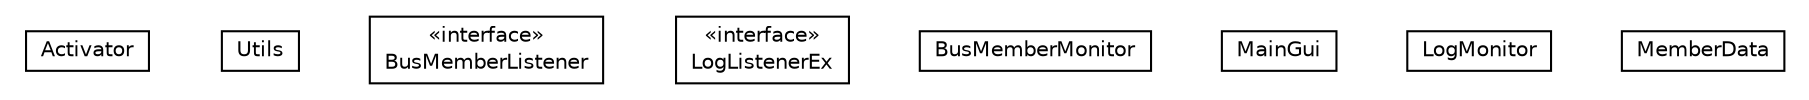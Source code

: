 #!/usr/local/bin/dot
#
# Class diagram 
# Generated by UMLGraph version R5_6-24-gf6e263 (http://www.umlgraph.org/)
#

digraph G {
	edge [fontname="Helvetica",fontsize=10,labelfontname="Helvetica",labelfontsize=10];
	node [fontname="Helvetica",fontsize=10,shape=plaintext];
	nodesep=0.25;
	ranksep=0.5;
	// org.universAAL.tools.logmonitor.Activator
	c1270220 [label=<<table title="org.universAAL.tools.logmonitor.Activator" border="0" cellborder="1" cellspacing="0" cellpadding="2" port="p" href="./Activator.html">
		<tr><td><table border="0" cellspacing="0" cellpadding="1">
<tr><td align="center" balign="center"> Activator </td></tr>
		</table></td></tr>
		</table>>, URL="./Activator.html", fontname="Helvetica", fontcolor="black", fontsize=10.0];
	// org.universAAL.tools.logmonitor.Utils
	c1270221 [label=<<table title="org.universAAL.tools.logmonitor.Utils" border="0" cellborder="1" cellspacing="0" cellpadding="2" port="p" href="./Utils.html">
		<tr><td><table border="0" cellspacing="0" cellpadding="1">
<tr><td align="center" balign="center"> Utils </td></tr>
		</table></td></tr>
		</table>>, URL="./Utils.html", fontname="Helvetica", fontcolor="black", fontsize=10.0];
	// org.universAAL.tools.logmonitor.BusMemberListener
	c1270222 [label=<<table title="org.universAAL.tools.logmonitor.BusMemberListener" border="0" cellborder="1" cellspacing="0" cellpadding="2" port="p" href="./BusMemberListener.html">
		<tr><td><table border="0" cellspacing="0" cellpadding="1">
<tr><td align="center" balign="center"> &#171;interface&#187; </td></tr>
<tr><td align="center" balign="center"> BusMemberListener </td></tr>
		</table></td></tr>
		</table>>, URL="./BusMemberListener.html", fontname="Helvetica", fontcolor="black", fontsize=10.0];
	// org.universAAL.tools.logmonitor.LogListenerEx
	c1270223 [label=<<table title="org.universAAL.tools.logmonitor.LogListenerEx" border="0" cellborder="1" cellspacing="0" cellpadding="2" port="p" href="./LogListenerEx.html">
		<tr><td><table border="0" cellspacing="0" cellpadding="1">
<tr><td align="center" balign="center"> &#171;interface&#187; </td></tr>
<tr><td align="center" balign="center"> LogListenerEx </td></tr>
		</table></td></tr>
		</table>>, URL="./LogListenerEx.html", fontname="Helvetica", fontcolor="black", fontsize=10.0];
	// org.universAAL.tools.logmonitor.BusMemberMonitor
	c1270224 [label=<<table title="org.universAAL.tools.logmonitor.BusMemberMonitor" border="0" cellborder="1" cellspacing="0" cellpadding="2" port="p" href="./BusMemberMonitor.html">
		<tr><td><table border="0" cellspacing="0" cellpadding="1">
<tr><td align="center" balign="center"> BusMemberMonitor </td></tr>
		</table></td></tr>
		</table>>, URL="./BusMemberMonitor.html", fontname="Helvetica", fontcolor="black", fontsize=10.0];
	// org.universAAL.tools.logmonitor.MainGui
	c1270225 [label=<<table title="org.universAAL.tools.logmonitor.MainGui" border="0" cellborder="1" cellspacing="0" cellpadding="2" port="p" href="./MainGui.html">
		<tr><td><table border="0" cellspacing="0" cellpadding="1">
<tr><td align="center" balign="center"> MainGui </td></tr>
		</table></td></tr>
		</table>>, URL="./MainGui.html", fontname="Helvetica", fontcolor="black", fontsize=10.0];
	// org.universAAL.tools.logmonitor.LogMonitor
	c1270226 [label=<<table title="org.universAAL.tools.logmonitor.LogMonitor" border="0" cellborder="1" cellspacing="0" cellpadding="2" port="p" href="./LogMonitor.html">
		<tr><td><table border="0" cellspacing="0" cellpadding="1">
<tr><td align="center" balign="center"> LogMonitor </td></tr>
		</table></td></tr>
		</table>>, URL="./LogMonitor.html", fontname="Helvetica", fontcolor="black", fontsize=10.0];
	// org.universAAL.tools.logmonitor.MemberData
	c1270227 [label=<<table title="org.universAAL.tools.logmonitor.MemberData" border="0" cellborder="1" cellspacing="0" cellpadding="2" port="p" href="./MemberData.html">
		<tr><td><table border="0" cellspacing="0" cellpadding="1">
<tr><td align="center" balign="center"> MemberData </td></tr>
		</table></td></tr>
		</table>>, URL="./MemberData.html", fontname="Helvetica", fontcolor="black", fontsize=10.0];
}

